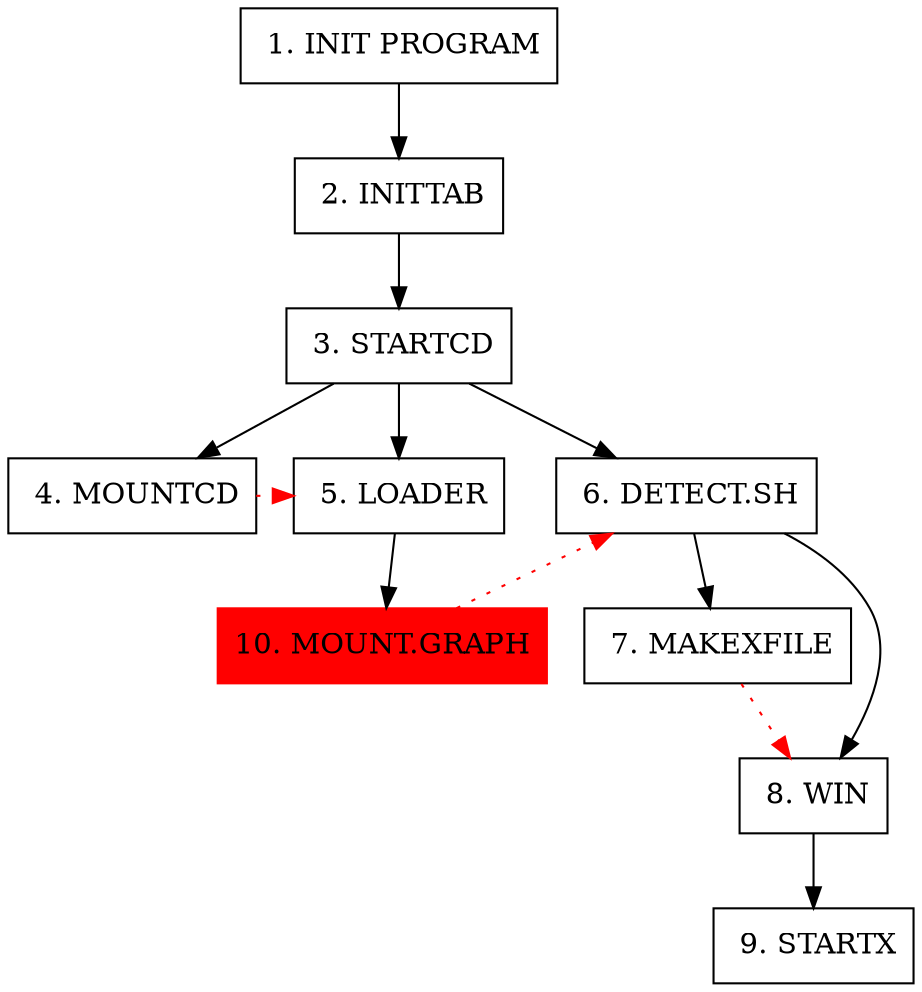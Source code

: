 digraph G {
    node [shape=box];
    n01 [label=" 1. INIT PROGRAM"];
    n02 [label=" 2. INITTAB"];
    n03 [label=" 3. STARTCD"];
    n04 [label=" 4. MOUNTCD"];
    n05 [label=" 5. LOADER"];
    n06 [label=" 6. DETECT.SH"];
    n07 [label=" 7. MAKEXFILE"];
    n08 [label=" 8. WIN"];
    n09 [label=" 9. STARTX"];
    n10 [label="10. MOUNT.GRAPH",color=red,style="filled"];

    n01 -> n02 -> n03;
    n03 -> n04;
    n03 -> n05;
    n03 -> n06 -> n08 -> n09;
    n04 -> n05 [style=dotted,color=red];
    n05 -> n10;
    n06 -> n07;
    n07 -> n08 [style=dotted,color=red];
    n10 -> n06 [style=dotted,color=red];

    { rank=same; n04 n05 n06 }
}